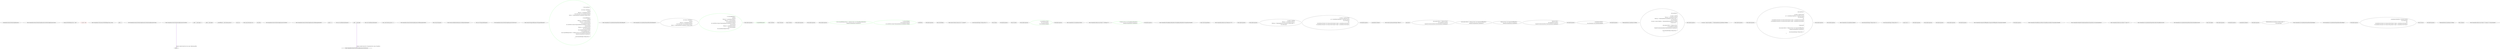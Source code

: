 digraph  {
n28 [label="CommandLine.Internal.OneCharStringEnumerator", span=""];
n0 [cluster="CommandLine.Internal.OneCharStringEnumerator.OneCharStringEnumerator(string)", label="Entry CommandLine.Internal.OneCharStringEnumerator.OneCharStringEnumerator(string)", span="37-37"];
n1 [cluster="CommandLine.Internal.OneCharStringEnumerator.OneCharStringEnumerator(string)", label="Assumes.NotNullOrEmpty(value, ''value'')", span="39-39"];
n2 [cluster="CommandLine.Internal.OneCharStringEnumerator.OneCharStringEnumerator(string)", color=red, community=0, label="0: _data = value", span="40-40"];
n5 [cluster="CommandLine.Utils.Assumes.NotNullOrEmpty(string, string)", label="Entry CommandLine.Utils.Assumes.NotNullOrEmpty(string, string)", span="54-54"];
n3 [cluster="CommandLine.Internal.OneCharStringEnumerator.OneCharStringEnumerator(string)", label="_index = -1", span="41-41"];
n4 [cluster="CommandLine.Internal.OneCharStringEnumerator.OneCharStringEnumerator(string)", label="Exit CommandLine.Internal.OneCharStringEnumerator.OneCharStringEnumerator(string)", span="37-37"];
n6 [cluster="CommandLine.Internal.OneCharStringEnumerator.MoveNext()", label="Entry CommandLine.Internal.OneCharStringEnumerator.MoveNext()", span="75-75"];
n7 [cluster="CommandLine.Internal.OneCharStringEnumerator.MoveNext()", label="_index < (_data.Length - 1)", span="77-77"];
n8 [cluster="CommandLine.Internal.OneCharStringEnumerator.MoveNext()", label="_index++", span="79-79"];
n11 [cluster="CommandLine.Internal.OneCharStringEnumerator.MoveNext()", label="_index = _data.Length", span="83-83"];
n9 [cluster="CommandLine.Internal.OneCharStringEnumerator.MoveNext()", label="_currentElement = _data.Substring(_index, 1)", span="80-80"];
n10 [cluster="CommandLine.Internal.OneCharStringEnumerator.MoveNext()", label="return true;", span="81-81"];
n14 [cluster="string.Substring(int, int)", label="Entry string.Substring(int, int)", span="0-0"];
n12 [cluster="CommandLine.Internal.OneCharStringEnumerator.MoveNext()", label="return false;", span="84-84"];
n13 [cluster="CommandLine.Internal.OneCharStringEnumerator.MoveNext()", label="Exit CommandLine.Internal.OneCharStringEnumerator.MoveNext()", span="75-75"];
n15 [cluster="CommandLine.Internal.OneCharStringEnumerator.GetRemainingFromNext()", label="Entry CommandLine.Internal.OneCharStringEnumerator.GetRemainingFromNext()", span="87-87"];
n16 [cluster="CommandLine.Internal.OneCharStringEnumerator.GetRemainingFromNext()", label="_index == -1", span="89-89"];
n17 [cluster="CommandLine.Internal.OneCharStringEnumerator.GetRemainingFromNext()", label="throw new InvalidOperationException();", span="89-89"];
n18 [cluster="CommandLine.Internal.OneCharStringEnumerator.GetRemainingFromNext()", label="_index > _data.Length", span="90-90"];
n19 [cluster="CommandLine.Internal.OneCharStringEnumerator.GetRemainingFromNext()", label="throw new InvalidOperationException();", span="90-90"];
n20 [cluster="CommandLine.Internal.OneCharStringEnumerator.GetRemainingFromNext()", label="return _data.Substring(_index + 1);", span="91-91"];
n21 [cluster="CommandLine.Internal.OneCharStringEnumerator.GetRemainingFromNext()", label="Exit CommandLine.Internal.OneCharStringEnumerator.GetRemainingFromNext()", span="87-87"];
n23 [cluster="string.Substring(int)", label="Entry string.Substring(int)", span="0-0"];
n22 [cluster="System.InvalidOperationException.InvalidOperationException()", label="Entry System.InvalidOperationException.InvalidOperationException()", span="0-0"];
n24 [cluster="CommandLine.Internal.OneCharStringEnumerator.MovePrevious()", label="Entry CommandLine.Internal.OneCharStringEnumerator.MovePrevious()", span="94-94"];
n25 [cluster="CommandLine.Internal.OneCharStringEnumerator.MovePrevious()", label="throw new NotSupportedException();", span="94-94"];
n26 [cluster="CommandLine.Internal.OneCharStringEnumerator.MovePrevious()", label="Exit CommandLine.Internal.OneCharStringEnumerator.MovePrevious()", span="94-94"];
n27 [cluster="System.NotSupportedException.NotSupportedException()", label="Entry System.NotSupportedException.NotSupportedException()", span="0-0"];
d33 [cluster="CommandLine.Core.SpecificationPropertyRules.EnforceRequired()", color=green, community=0, label="0: return specProps =>\r\n            {\r\n                List<string> setsWithTrue =\r\n                    specProps\r\n                        .Where(sp => sp.Specification.IsOption()\r\n                            && sp.Value.IsJust() && sp.Specification.Required)\r\n                        .Select(s => ((OptionSpecification)s.Specification).SetName).ToList();\r\n                \r\n                var requiredButEmpty =\r\n                    specProps\r\n                        .Where(sp => sp.Specification.IsOption())\r\n                        .Where(sp => sp.Value.IsNothing()\r\n                            && sp.Specification.Required\r\n                            && !setsWithTrue.Contains(((OptionSpecification)sp.Specification).SetName))\r\n                    .Concat(specProps\r\n                        .Where(sp => sp.Specification.IsValue()\r\n                            && sp.Value.IsNothing()\r\n                            && sp.Specification.Required)).ToList();\r\n                    if (requiredButEmpty.Any()) {\r\n                        return requiredButEmpty.Select(s => Maybe.Just<Error>(new MissingRequiredOptionError(\r\n                            NameInfo.FromSpecification(s.Specification))));\r\n                    }\r\n                    return Enumerable.Empty<Nothing<Error>>();\r\n                };", span="39-62"];
d32 [cluster="CommandLine.Core.SpecificationPropertyRules.EnforceRequired()", label="Entry CommandLine.Core.SpecificationPropertyRules.EnforceRequired()", span="37-37"];
d34 [cluster="CommandLine.Core.SpecificationPropertyRules.EnforceRequired()", label="Exit CommandLine.Core.SpecificationPropertyRules.EnforceRequired()", span="37-37"];
d36 [cluster="lambda expression", label="List<string> setsWithTrue =\r\n                    specProps\r\n                        .Where(sp => sp.Specification.IsOption()\r\n                            && sp.Value.IsJust() && sp.Specification.Required)\r\n                        .Select(s => ((OptionSpecification)s.Specification).SetName).ToList()", span="41-45"];
d37 [cluster="lambda expression", color=green, community=0, label="0: var requiredButEmpty =\r\n                    specProps\r\n                        .Where(sp => sp.Specification.IsOption())\r\n                        .Where(sp => sp.Value.IsNothing()\r\n                            && sp.Specification.Required\r\n                            && !setsWithTrue.Contains(((OptionSpecification)sp.Specification).SetName))\r\n                    .Concat(specProps\r\n                        .Where(sp => sp.Specification.IsValue()\r\n                            && sp.Value.IsNothing()\r\n                            && sp.Specification.Required)).ToList()", span="47-56"];
d35 [cluster="lambda expression", label="Entry lambda expression", span="39-62"];
d38 [cluster="lambda expression", color=green, community=0, label="0: requiredButEmpty.Any()", span="57-57"];
d10 [cluster="Unk.Where", label="Entry Unk.Where", span=""];
d43 [cluster="Unk.Concat", label="Entry Unk.Concat", span=""];
d42 [cluster="Unk.ToList", label="Entry Unk.ToList", span=""];
d52 [cluster="lambda expression", label="Entry lambda expression", span="49-49"];
d55 [cluster="lambda expression", label="Entry lambda expression", span="50-52"];
d60 [cluster="lambda expression", label="Entry lambda expression", span="54-56"];
d39 [cluster="lambda expression", color=green, community=0, label="0: return requiredButEmpty.Select(s => Maybe.Just<Error>(new MissingRequiredOptionError(\r\n                            NameInfo.FromSpecification(s.Specification))));", span="58-59"];
d56 [cluster="lambda expression", color=green, community=0, label="0: sp.Value.IsNothing()\r\n                            && sp.Specification.Required\r\n                            && !setsWithTrue.Contains(((OptionSpecification)sp.Specification).SetName)", span="50-52"];
d87 [label=setsWithTrue, span=""];
d57 [cluster="lambda expression", label="Exit lambda expression", span="50-52"];
d58 [cluster="Unk.IsNothing", label="Entry Unk.IsNothing", span=""];
d59 [cluster="System.Collections.Generic.List<T>.Contains(T)", label="Entry System.Collections.Generic.List<T>.Contains(T)", span="0-0"];
d40 [cluster="lambda expression", label="return Enumerable.Empty<Nothing<Error>>();", span="61-61"];
d44 [cluster="Unk.Any", label="Entry Unk.Any", span=""];
d41 [cluster="lambda expression", label="Exit lambda expression", span="39-62"];
d13 [cluster="Unk.Select", label="Entry Unk.Select", span=""];
d65 [cluster="lambda expression", label="Entry lambda expression", span="58-59"];
d61 [cluster="lambda expression", color=green, community=0, label="0: sp.Specification.IsValue()\r\n                            && sp.Value.IsNothing()\r\n                            && sp.Specification.Required", span="54-56"];
d62 [cluster="lambda expression", label="Exit lambda expression", span="54-56"];
d63 [cluster="CommandLine.Core.Specification.IsValue()", label="Entry CommandLine.Core.Specification.IsValue()", span="15-15"];
d64 [cluster="CommandLine.Infrastructure.Maybe<T>.IsNothing<T>()", label="Entry CommandLine.Infrastructure.Maybe<T>.IsNothing<T>()", span="144-144"];
d66 [cluster="lambda expression", color=green, community=0, label="0: Maybe.Just<Error>(new MissingRequiredOptionError(\r\n                            NameInfo.FromSpecification(s.Specification)))", span="58-59"];
d67 [cluster="lambda expression", label="Exit lambda expression", span="58-59"];
d68 [cluster="CommandLine.MissingRequiredOptionError.MissingRequiredOptionError(CommandLine.NameInfo)", label="Entry CommandLine.MissingRequiredOptionError.MissingRequiredOptionError(CommandLine.NameInfo)", span="283-283"];
d69 [cluster="Unk.FromSpecification", label="Entry Unk.FromSpecification", span=""];
d31 [cluster="CommandLine.Infrastructure.Maybe.Just<T>(T)", label="Entry CommandLine.Infrastructure.Maybe.Just<T>(T)", span="68-68"];
d45 [cluster="lambda expression", label="Entry lambda expression", span="43-44"];
d49 [cluster="lambda expression", label="Entry lambda expression", span="45-45"];
d4 [cluster="lambda expression", label="var options = specProps\r\n                            .Where(sp => sp.Specification.IsOption())\r\n                            .Where(sp => ((OptionSpecification)sp.Specification).SetName.Length > 0\r\n                                   && sp.Value.IsJust())", span="22-25"];
d74 [cluster="lambda expression", label="var options = specProps.Where(\r\n                        sp => sp.Specification.TargetType == TargetType.Sequence\r\n                        && sp.Value.IsJust()\r\n                        && (\r\n                            (sp.Specification.Min.IsJust() && ((Array)sp.Value.FromJust()).Length < sp.Specification.Min.FromJust())\r\n                            || (sp.Specification.Max.IsJust() && ((Array)sp.Value.FromJust()).Length > sp.Specification.Max.FromJust())\r\n                        )\r\n                    )", span="69-76"];
d54 [cluster="lambda expression", label="Exit lambda expression", span="49-49"];
d53 [cluster="lambda expression", label="sp.Specification.IsOption()", span="49-49"];
d14 [cluster="System.Linq.Enumerable.Empty<TResult>()", label="Entry System.Linq.Enumerable.Empty<TResult>()", span="0-0"];
d75 [cluster="lambda expression", label="options.Any()", span="77-77"];
d7 [cluster="lambda expression", label="return options.Select(s => Maybe.Just<Error>(\r\n                            new MutuallyExclusiveSetError(\r\n                                NameInfo.FromOptionSpecification((OptionSpecification)s.Specification))));", span="29-31"];
d76 [cluster="lambda expression", label="return options.Select(s => Maybe.Just<Error>(new SequenceOutOfRangeError(\r\n                            NameInfo.FromSpecification(s.Specification))));", span="79-80"];
d84 [cluster="lambda expression", label="Maybe.Just<Error>(new SequenceOutOfRangeError(\r\n                            NameInfo.FromSpecification(s.Specification)))", span="79-80"];
d27 [cluster="lambda expression", label="Maybe.Just<Error>(\r\n                            new MutuallyExclusiveSetError(\r\n                                NameInfo.FromOptionSpecification((OptionSpecification)s.Specification)))", span="29-31"];
d47 [cluster="lambda expression", label="Exit lambda expression", span="43-44"];
d46 [cluster="lambda expression", label="sp.Specification.IsOption()\r\n                            && sp.Value.IsJust() && sp.Specification.Required", span="43-44"];
d51 [cluster="lambda expression", label="Exit lambda expression", span="45-45"];
d50 [cluster="lambda expression", label="((OptionSpecification)s.Specification).SetName", span="45-45"];
d1 [cluster="CommandLine.Core.SpecificationPropertyRules.EnforceMutuallyExclusiveSet()", label="return specProps =>\r\n                {\r\n                    var options = specProps\r\n                            .Where(sp => sp.Specification.IsOption())\r\n                            .Where(sp => ((OptionSpecification)sp.Specification).SetName.Length > 0\r\n                                   && sp.Value.IsJust());\r\n                    var groups = options.GroupBy(g => ((OptionSpecification)g.Specification).SetName);\r\n                    if (groups.Count() > 1)\r\n                    {\r\n                        return options.Select(s => Maybe.Just<Error>(\r\n                            new MutuallyExclusiveSetError(\r\n                                NameInfo.FromOptionSpecification((OptionSpecification)s.Specification))));\r\n                    }\r\n                    return Enumerable.Empty<Nothing<Error>>();\r\n                };", span="20-34"];
d3 [cluster="lambda expression", label="Entry lambda expression", span="20-34"];
d5 [cluster="lambda expression", label="var groups = options.GroupBy(g => ((OptionSpecification)g.Specification).SetName)", span="26-26"];
d15 [cluster="lambda expression", label="Entry lambda expression", span="23-23"];
d19 [cluster="lambda expression", label="Entry lambda expression", span="24-25"];
d71 [cluster="CommandLine.Core.SpecificationPropertyRules.EnforceRange()", label="return specProps =>\r\n                {\r\n                    var options = specProps.Where(\r\n                        sp => sp.Specification.TargetType == TargetType.Sequence\r\n                        && sp.Value.IsJust()\r\n                        && (\r\n                            (sp.Specification.Min.IsJust() && ((Array)sp.Value.FromJust()).Length < sp.Specification.Min.FromJust())\r\n                            || (sp.Specification.Max.IsJust() && ((Array)sp.Value.FromJust()).Length > sp.Specification.Max.FromJust())\r\n                        )\r\n                    );\r\n                    if (options.Any())\r\n                    {\r\n                        return options.Select(s => Maybe.Just<Error>(new SequenceOutOfRangeError(\r\n                            NameInfo.FromSpecification(s.Specification))));\r\n                    }\r\n                    return Enumerable.Empty<Nothing<Error>>();\r\n                };", span="67-83"];
d73 [cluster="lambda expression", label="Entry lambda expression", span="67-83"];
d79 [cluster="lambda expression", label="Entry lambda expression", span="70-75"];
d18 [cluster="CommandLine.Core.Specification.IsOption()", label="Entry CommandLine.Core.Specification.IsOption()", span="10-10"];
d8 [cluster="lambda expression", label="return Enumerable.Empty<Nothing<Error>>();", span="33-33"];
d77 [cluster="lambda expression", label="return Enumerable.Empty<Nothing<Error>>();", span="82-82"];
d6 [cluster="lambda expression", label="groups.Count() > 1", span="27-27"];
d9 [cluster="lambda expression", label="Exit lambda expression", span="20-34"];
d26 [cluster="lambda expression", label="Entry lambda expression", span="29-31"];
d78 [cluster="lambda expression", label="Exit lambda expression", span="67-83"];
d83 [cluster="lambda expression", label="Entry lambda expression", span="79-80"];
d85 [cluster="lambda expression", label="Exit lambda expression", span="79-80"];
d86 [cluster="CommandLine.SequenceOutOfRangeError.SequenceOutOfRangeError(CommandLine.NameInfo)", label="Entry CommandLine.SequenceOutOfRangeError.SequenceOutOfRangeError(CommandLine.NameInfo)", span="316-316"];
d28 [cluster="lambda expression", label="Exit lambda expression", span="29-31"];
d29 [cluster="CommandLine.MutuallyExclusiveSetError.MutuallyExclusiveSetError(CommandLine.NameInfo)", label="Entry CommandLine.MutuallyExclusiveSetError.MutuallyExclusiveSetError(CommandLine.NameInfo)", span="294-294"];
d30 [cluster="CommandLine.NameInfo.FromOptionSpecification(CommandLine.Core.OptionSpecification)", label="Entry CommandLine.NameInfo.FromOptionSpecification(CommandLine.Core.OptionSpecification)", span="60-60"];
d48 [cluster="CommandLine.Infrastructure.Maybe<T>.IsJust<T>()", label="Entry CommandLine.Infrastructure.Maybe<T>.IsJust<T>()", span="149-149"];
d0 [cluster="CommandLine.Core.SpecificationPropertyRules.EnforceMutuallyExclusiveSet()", label="Entry CommandLine.Core.SpecificationPropertyRules.EnforceMutuallyExclusiveSet()", span="18-18"];
d2 [cluster="CommandLine.Core.SpecificationPropertyRules.EnforceMutuallyExclusiveSet()", label="Exit CommandLine.Core.SpecificationPropertyRules.EnforceMutuallyExclusiveSet()", span="18-18"];
d11 [cluster="Unk.GroupBy", label="Entry Unk.GroupBy", span=""];
d23 [cluster="lambda expression", label="Entry lambda expression", span="26-26"];
d17 [cluster="lambda expression", label="Exit lambda expression", span="23-23"];
d16 [cluster="lambda expression", label="sp.Specification.IsOption()", span="23-23"];
d21 [cluster="lambda expression", label="Exit lambda expression", span="24-25"];
d20 [cluster="lambda expression", label="((OptionSpecification)sp.Specification).SetName.Length > 0\r\n                                   && sp.Value.IsJust()", span="24-25"];
d70 [cluster="CommandLine.Core.SpecificationPropertyRules.EnforceRange()", label="Entry CommandLine.Core.SpecificationPropertyRules.EnforceRange()", span="65-65"];
d72 [cluster="CommandLine.Core.SpecificationPropertyRules.EnforceRange()", label="Exit CommandLine.Core.SpecificationPropertyRules.EnforceRange()", span="65-65"];
d81 [cluster="lambda expression", label="Exit lambda expression", span="70-75"];
d80 [cluster="lambda expression", label="sp.Specification.TargetType == TargetType.Sequence\r\n                        && sp.Value.IsJust()\r\n                        && (\r\n                            (sp.Specification.Min.IsJust() && ((Array)sp.Value.FromJust()).Length < sp.Specification.Min.FromJust())\r\n                            || (sp.Specification.Max.IsJust() && ((Array)sp.Value.FromJust()).Length > sp.Specification.Max.FromJust())\r\n                        )", span="70-75"];
d12 [cluster="Unk.Count", label="Entry Unk.Count", span=""];
d25 [cluster="lambda expression", label="Exit lambda expression", span="26-26"];
d24 [cluster="lambda expression", label="((OptionSpecification)g.Specification).SetName", span="26-26"];
d22 [cluster="Unk.IsJust", label="Entry Unk.IsJust", span=""];
d82 [cluster="CommandLine.Infrastructure.Maybe<T>.FromJust<T>(System.Exception)", label="Entry CommandLine.Infrastructure.Maybe<T>.FromJust<T>(System.Exception)", span="134-134"];
n6 -> n8  [color=darkorchid, key=3, label="Property variable System.Func<bool, string> HelpCommandText", style=bold];
n18 -> n24  [color=darkorchid, key=3, label="Property variable System.Func<CommandLine.Error, string> FormatError", style=bold];
}
